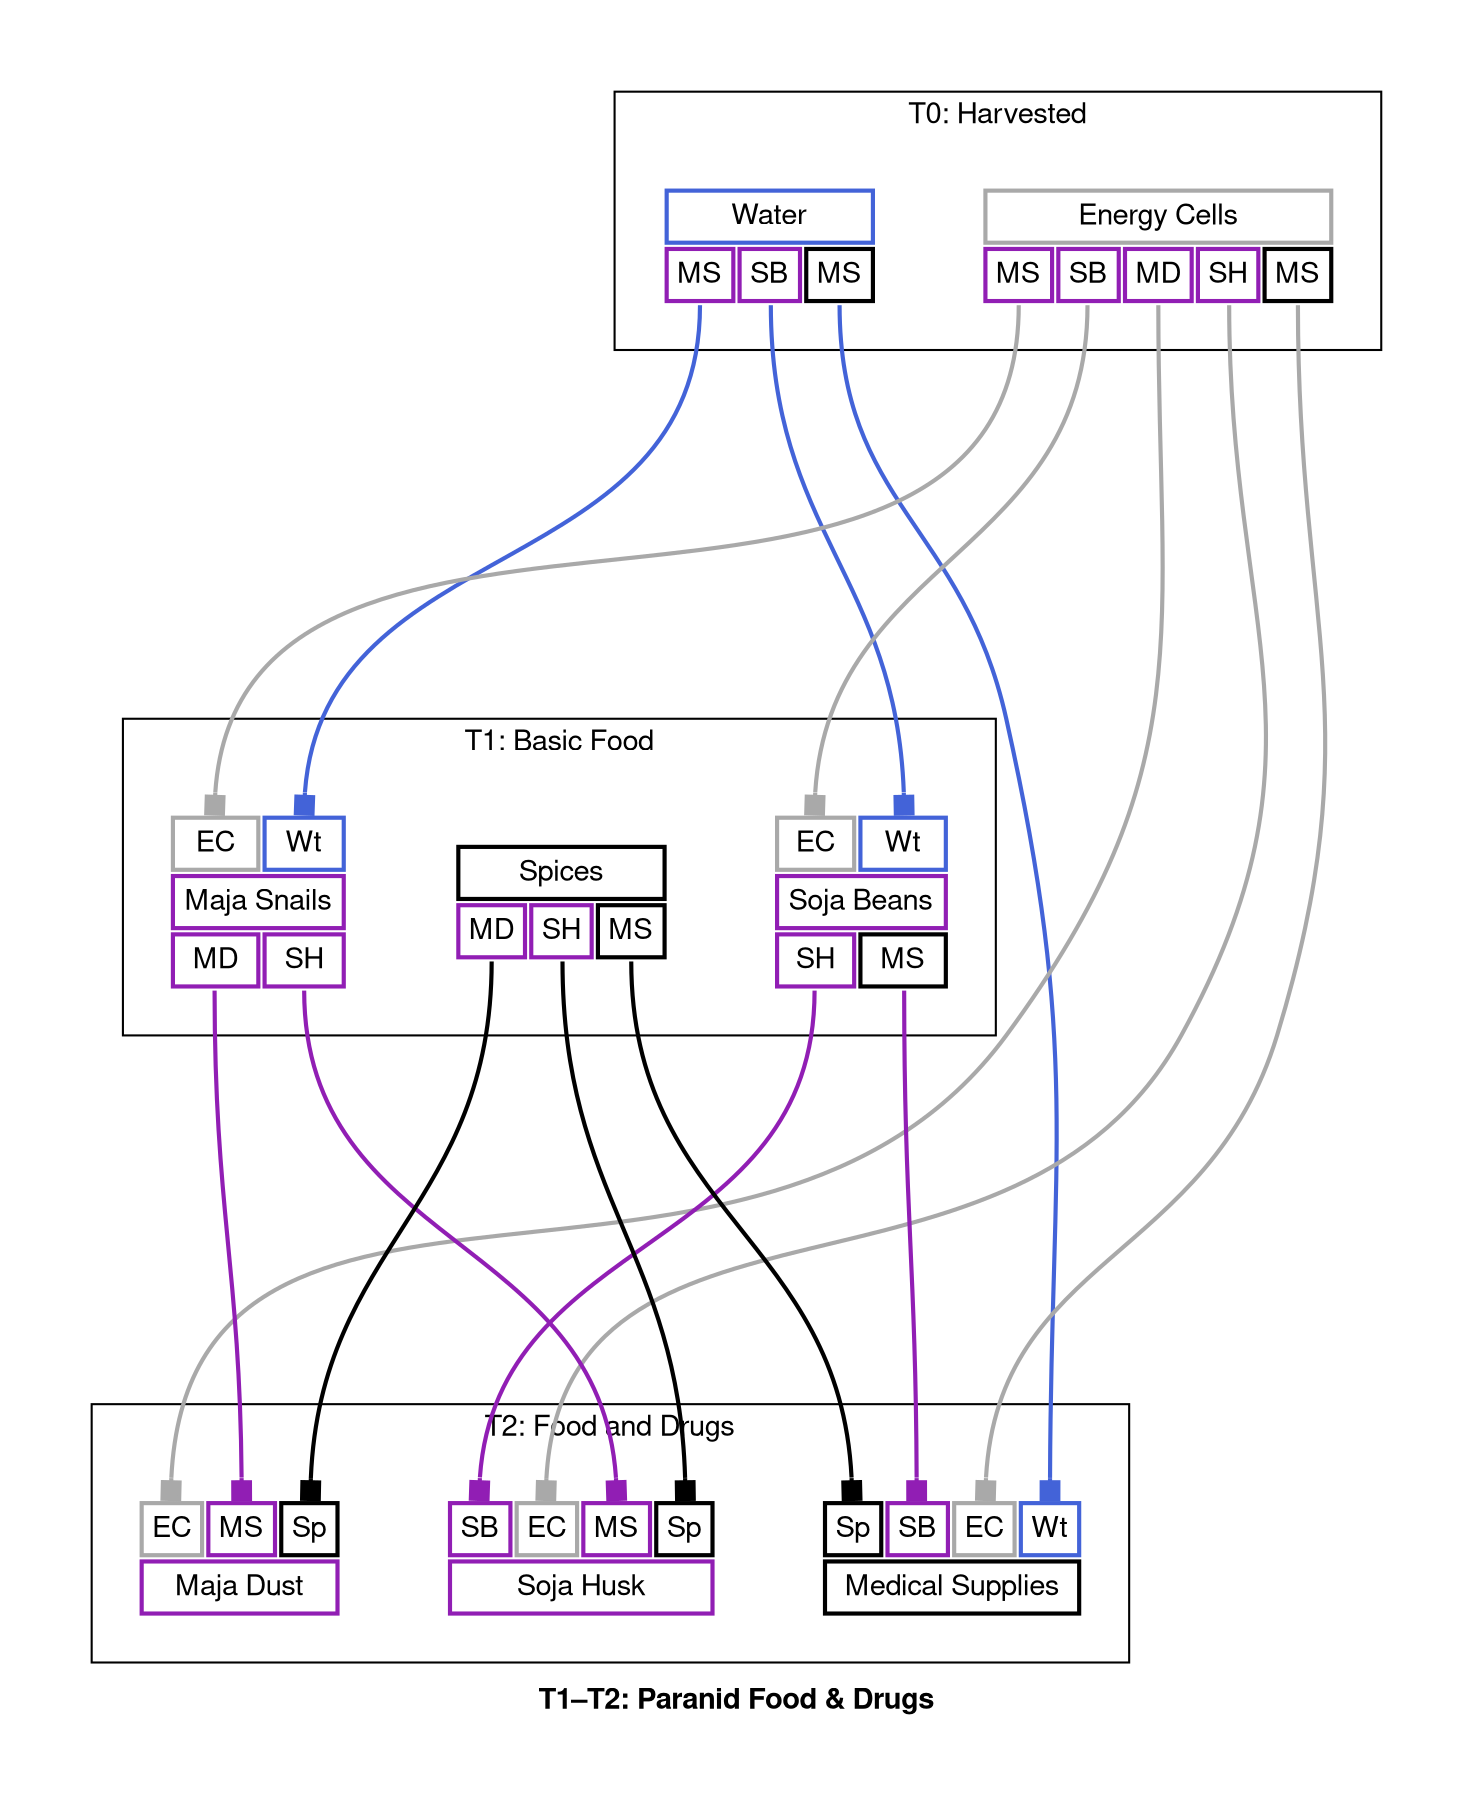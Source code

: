 digraph "X4 Economy" {
	edge [arrowType=normal]
	compound=true fontname="Helvetica,Arial,sans-serif"
	label=<<b>T1–T2: Paranid Food &amp; Drugs</b>>
	graph [nodesep=0.3 pad=0.5 ranksep=3]
	node [color=slategray1 fontname="Helvetica,Arial,sans-serif" margin=0.2 penwidth=2.0 shape=plaintext]
	edge [arrowhead=normal arrowsize=1.0 fontname="Helvetica,Arial,sans-serif" headport=n penwidth=2.0 tailport=s]
	subgraph 0 {
		cluster=true label="T0: Harvested"
		water [label=<<table border="0" cellborder="2" cellpadding="4" cellspacing="1" fixedsize="false" id="water" port="output">
  
  <tr>
    <td align="text" bgcolor="white" color="#4363d8" colspan="3">Water</td>
  </tr>
  
    <tr>
      
        <td align="text" bgcolor="white" color="#911eb4" port="maja_snails">MS</td>
      
        <td align="text" bgcolor="white" color="#911eb4" port="soja_beans">SB</td>
      
        <td align="text" bgcolor="white" color="#000000" port="medical_supplies">MS</td>
      
    </tr>
  
</table>>]
		energy_cells [label=<<table border="0" cellborder="2" cellpadding="4" cellspacing="1" fixedsize="false" id="energy_cells" port="output">
  
  <tr>
    <td align="text" bgcolor="white" color="#a9a9a9" colspan="5">Energy Cells</td>
  </tr>
  
    <tr>
      
        <td align="text" bgcolor="white" color="#911eb4" port="maja_snails">MS</td>
      
        <td align="text" bgcolor="white" color="#911eb4" port="soja_beans">SB</td>
      
        <td align="text" bgcolor="white" color="#911eb4" port="maja_dust">MD</td>
      
        <td align="text" bgcolor="white" color="#911eb4" port="soja_husk">SH</td>
      
        <td align="text" bgcolor="white" color="#000000" port="medical_supplies">MS</td>
      
    </tr>
  
</table>>]
	}
	subgraph 1 {
		cluster=true label="T1: Basic Food"
		maja_snails [label=<<table border="0" cellborder="2" cellpadding="4" cellspacing="1" fixedsize="false" id="maja_snails" port="output">
  
    <tr>
      
        <td align="text" bgcolor="white" color="#a9a9a9" port="energy_cells">EC</td>
      
        <td align="text" bgcolor="white" color="#4363d8" port="water">Wt</td>
      
    </tr>
  
  <tr>
    <td align="text" bgcolor="white" color="#911eb4" colspan="2">Maja Snails</td>
  </tr>
  
    <tr>
      
        <td align="text" bgcolor="white" color="#911eb4" port="maja_dust">MD</td>
      
        <td align="text" bgcolor="white" color="#911eb4" port="soja_husk">SH</td>
      
    </tr>
  
</table>>]
		soja_beans [label=<<table border="0" cellborder="2" cellpadding="4" cellspacing="1" fixedsize="false" id="soja_beans" port="output">
  
    <tr>
      
        <td align="text" bgcolor="white" color="#a9a9a9" port="energy_cells">EC</td>
      
        <td align="text" bgcolor="white" color="#4363d8" port="water">Wt</td>
      
    </tr>
  
  <tr>
    <td align="text" bgcolor="white" color="#911eb4" colspan="2">Soja Beans</td>
  </tr>
  
    <tr>
      
        <td align="text" bgcolor="white" color="#911eb4" port="soja_husk">SH</td>
      
        <td align="text" bgcolor="white" color="#000000" port="medical_supplies">MS</td>
      
    </tr>
  
</table>>]
		spices [label=<<table border="0" cellborder="2" cellpadding="4" cellspacing="1" fixedsize="false" id="spices" port="output">
  
  <tr>
    <td align="text" bgcolor="white" color="#000000" colspan="3">Spices</td>
  </tr>
  
    <tr>
      
        <td align="text" bgcolor="white" color="#911eb4" port="maja_dust">MD</td>
      
        <td align="text" bgcolor="white" color="#911eb4" port="soja_husk">SH</td>
      
        <td align="text" bgcolor="white" color="#000000" port="medical_supplies">MS</td>
      
    </tr>
  
</table>>]
	}
	subgraph 2 {
		cluster=true label="T2: Food and Drugs"
		maja_dust [label=<<table border="0" cellborder="2" cellpadding="4" cellspacing="1" fixedsize="false" id="maja_dust" port="output">
  
    <tr>
      
        <td align="text" bgcolor="white" color="#a9a9a9" port="energy_cells">EC</td>
      
        <td align="text" bgcolor="white" color="#911eb4" port="maja_snails">MS</td>
      
        <td align="text" bgcolor="white" color="#000000" port="spices">Sp</td>
      
    </tr>
  
  <tr>
    <td align="text" bgcolor="white" color="#911eb4" colspan="3">Maja Dust</td>
  </tr>
  
</table>>]
		soja_husk [label=<<table border="0" cellborder="2" cellpadding="4" cellspacing="1" fixedsize="false" id="soja_husk" port="output">
  
    <tr>
      
        <td align="text" bgcolor="white" color="#911eb4" port="soja_beans">SB</td>
      
        <td align="text" bgcolor="white" color="#a9a9a9" port="energy_cells">EC</td>
      
        <td align="text" bgcolor="white" color="#911eb4" port="maja_snails">MS</td>
      
        <td align="text" bgcolor="white" color="#000000" port="spices">Sp</td>
      
    </tr>
  
  <tr>
    <td align="text" bgcolor="white" color="#911eb4" colspan="4">Soja Husk</td>
  </tr>
  
</table>>]
		medical_supplies [label=<<table border="0" cellborder="2" cellpadding="4" cellspacing="1" fixedsize="false" id="medical_supplies" port="output">
  
    <tr>
      
        <td align="text" bgcolor="white" color="#000000" port="spices">Sp</td>
      
        <td align="text" bgcolor="white" color="#911eb4" port="soja_beans">SB</td>
      
        <td align="text" bgcolor="white" color="#a9a9a9" port="energy_cells">EC</td>
      
        <td align="text" bgcolor="white" color="#4363d8" port="water">Wt</td>
      
    </tr>
  
  <tr>
    <td align="text" bgcolor="white" color="#000000" colspan="4">Medical Supplies</td>
  </tr>
  
</table>>]
	}
	energy_cells:maja_snails:s -> maja_snails:energy_cells:n [arrowhead=box color="#a9a9a9" weight=1.0]
	water:maja_snails:s -> maja_snails:water:n [arrowhead=box color="#4363d8" weight=1.0]
	energy_cells:soja_beans:s -> soja_beans:energy_cells:n [arrowhead=box color="#a9a9a9" weight=1.0]
	water:soja_beans:s -> soja_beans:water:n [arrowhead=box color="#4363d8" weight=1.0]
	energy_cells:maja_dust:s -> maja_dust:energy_cells:n [arrowhead=box color="#a9a9a9" weight=1.0]
	maja_snails:maja_dust:s -> maja_dust:maja_snails:n [arrowhead=box color="#911eb4" weight=1.0]
	spices:maja_dust:s -> maja_dust:spices:n [arrowhead=box color="#000000" weight=1.0]
	energy_cells:soja_husk:s -> soja_husk:energy_cells:n [arrowhead=box color="#a9a9a9" weight=1.0]
	maja_snails:soja_husk:s -> soja_husk:maja_snails:n [arrowhead=box color="#911eb4" weight=1.0]
	soja_beans:soja_husk:s -> soja_husk:soja_beans:n [arrowhead=box color="#911eb4" weight=1.0]
	spices:soja_husk:s -> soja_husk:spices:n [arrowhead=box color="#000000" weight=1.0]
	energy_cells:medical_supplies:s -> medical_supplies:energy_cells:n [arrowhead=box color="#a9a9a9" weight=1.0]
	soja_beans:medical_supplies:s -> medical_supplies:soja_beans:n [arrowhead=box color="#911eb4" weight=1.0]
	spices:medical_supplies:s -> medical_supplies:spices:n [arrowhead=box color="#000000" weight=1.0]
	water:medical_supplies:s -> medical_supplies:water:n [arrowhead=box color="#4363d8" weight=1.0]
}
